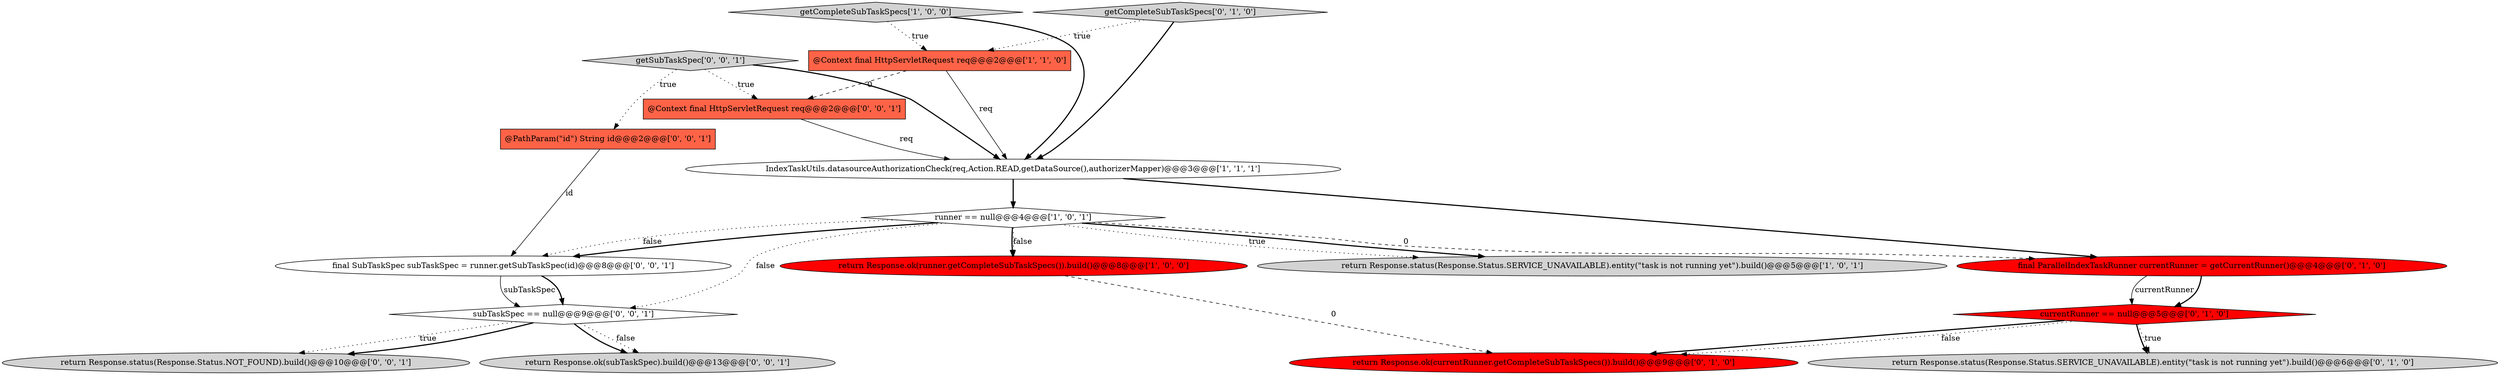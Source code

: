 digraph {
13 [style = filled, label = "subTaskSpec == null@@@9@@@['0', '0', '1']", fillcolor = white, shape = diamond image = "AAA0AAABBB3BBB"];
14 [style = filled, label = "return Response.status(Response.Status.NOT_FOUND).build()@@@10@@@['0', '0', '1']", fillcolor = lightgray, shape = ellipse image = "AAA0AAABBB3BBB"];
0 [style = filled, label = "getCompleteSubTaskSpecs['1', '0', '0']", fillcolor = lightgray, shape = diamond image = "AAA0AAABBB1BBB"];
2 [style = filled, label = "return Response.ok(runner.getCompleteSubTaskSpecs()).build()@@@8@@@['1', '0', '0']", fillcolor = red, shape = ellipse image = "AAA1AAABBB1BBB"];
7 [style = filled, label = "currentRunner == null@@@5@@@['0', '1', '0']", fillcolor = red, shape = diamond image = "AAA1AAABBB2BBB"];
6 [style = filled, label = "getCompleteSubTaskSpecs['0', '1', '0']", fillcolor = lightgray, shape = diamond image = "AAA0AAABBB2BBB"];
1 [style = filled, label = "@Context final HttpServletRequest req@@@2@@@['1', '1', '0']", fillcolor = tomato, shape = box image = "AAA0AAABBB1BBB"];
8 [style = filled, label = "return Response.status(Response.Status.SERVICE_UNAVAILABLE).entity(\"task is not running yet\").build()@@@6@@@['0', '1', '0']", fillcolor = lightgray, shape = ellipse image = "AAA0AAABBB2BBB"];
9 [style = filled, label = "final ParallelIndexTaskRunner currentRunner = getCurrentRunner()@@@4@@@['0', '1', '0']", fillcolor = red, shape = ellipse image = "AAA1AAABBB2BBB"];
5 [style = filled, label = "return Response.status(Response.Status.SERVICE_UNAVAILABLE).entity(\"task is not running yet\").build()@@@5@@@['1', '0', '1']", fillcolor = lightgray, shape = ellipse image = "AAA0AAABBB1BBB"];
11 [style = filled, label = "@PathParam(\"id\") String id@@@2@@@['0', '0', '1']", fillcolor = tomato, shape = box image = "AAA0AAABBB3BBB"];
3 [style = filled, label = "IndexTaskUtils.datasourceAuthorizationCheck(req,Action.READ,getDataSource(),authorizerMapper)@@@3@@@['1', '1', '1']", fillcolor = white, shape = ellipse image = "AAA0AAABBB1BBB"];
12 [style = filled, label = "getSubTaskSpec['0', '0', '1']", fillcolor = lightgray, shape = diamond image = "AAA0AAABBB3BBB"];
10 [style = filled, label = "return Response.ok(currentRunner.getCompleteSubTaskSpecs()).build()@@@9@@@['0', '1', '0']", fillcolor = red, shape = ellipse image = "AAA1AAABBB2BBB"];
15 [style = filled, label = "return Response.ok(subTaskSpec).build()@@@13@@@['0', '0', '1']", fillcolor = lightgray, shape = ellipse image = "AAA0AAABBB3BBB"];
16 [style = filled, label = "@Context final HttpServletRequest req@@@2@@@['0', '0', '1']", fillcolor = tomato, shape = box image = "AAA0AAABBB3BBB"];
17 [style = filled, label = "final SubTaskSpec subTaskSpec = runner.getSubTaskSpec(id)@@@8@@@['0', '0', '1']", fillcolor = white, shape = ellipse image = "AAA0AAABBB3BBB"];
4 [style = filled, label = "runner == null@@@4@@@['1', '0', '1']", fillcolor = white, shape = diamond image = "AAA0AAABBB1BBB"];
0->3 [style = bold, label=""];
6->3 [style = bold, label=""];
4->5 [style = dotted, label="true"];
16->3 [style = solid, label="req"];
4->17 [style = bold, label=""];
17->13 [style = solid, label="subTaskSpec"];
7->10 [style = bold, label=""];
13->15 [style = dotted, label="false"];
6->1 [style = dotted, label="true"];
4->2 [style = bold, label=""];
9->7 [style = solid, label="currentRunner"];
9->7 [style = bold, label=""];
7->8 [style = bold, label=""];
4->13 [style = dotted, label="false"];
3->4 [style = bold, label=""];
4->17 [style = dotted, label="false"];
2->10 [style = dashed, label="0"];
12->11 [style = dotted, label="true"];
3->9 [style = bold, label=""];
4->9 [style = dashed, label="0"];
4->2 [style = dotted, label="false"];
12->16 [style = dotted, label="true"];
1->16 [style = dashed, label="0"];
11->17 [style = solid, label="id"];
7->10 [style = dotted, label="false"];
17->13 [style = bold, label=""];
12->3 [style = bold, label=""];
13->15 [style = bold, label=""];
7->8 [style = dotted, label="true"];
13->14 [style = dotted, label="true"];
4->5 [style = bold, label=""];
1->3 [style = solid, label="req"];
13->14 [style = bold, label=""];
0->1 [style = dotted, label="true"];
}
